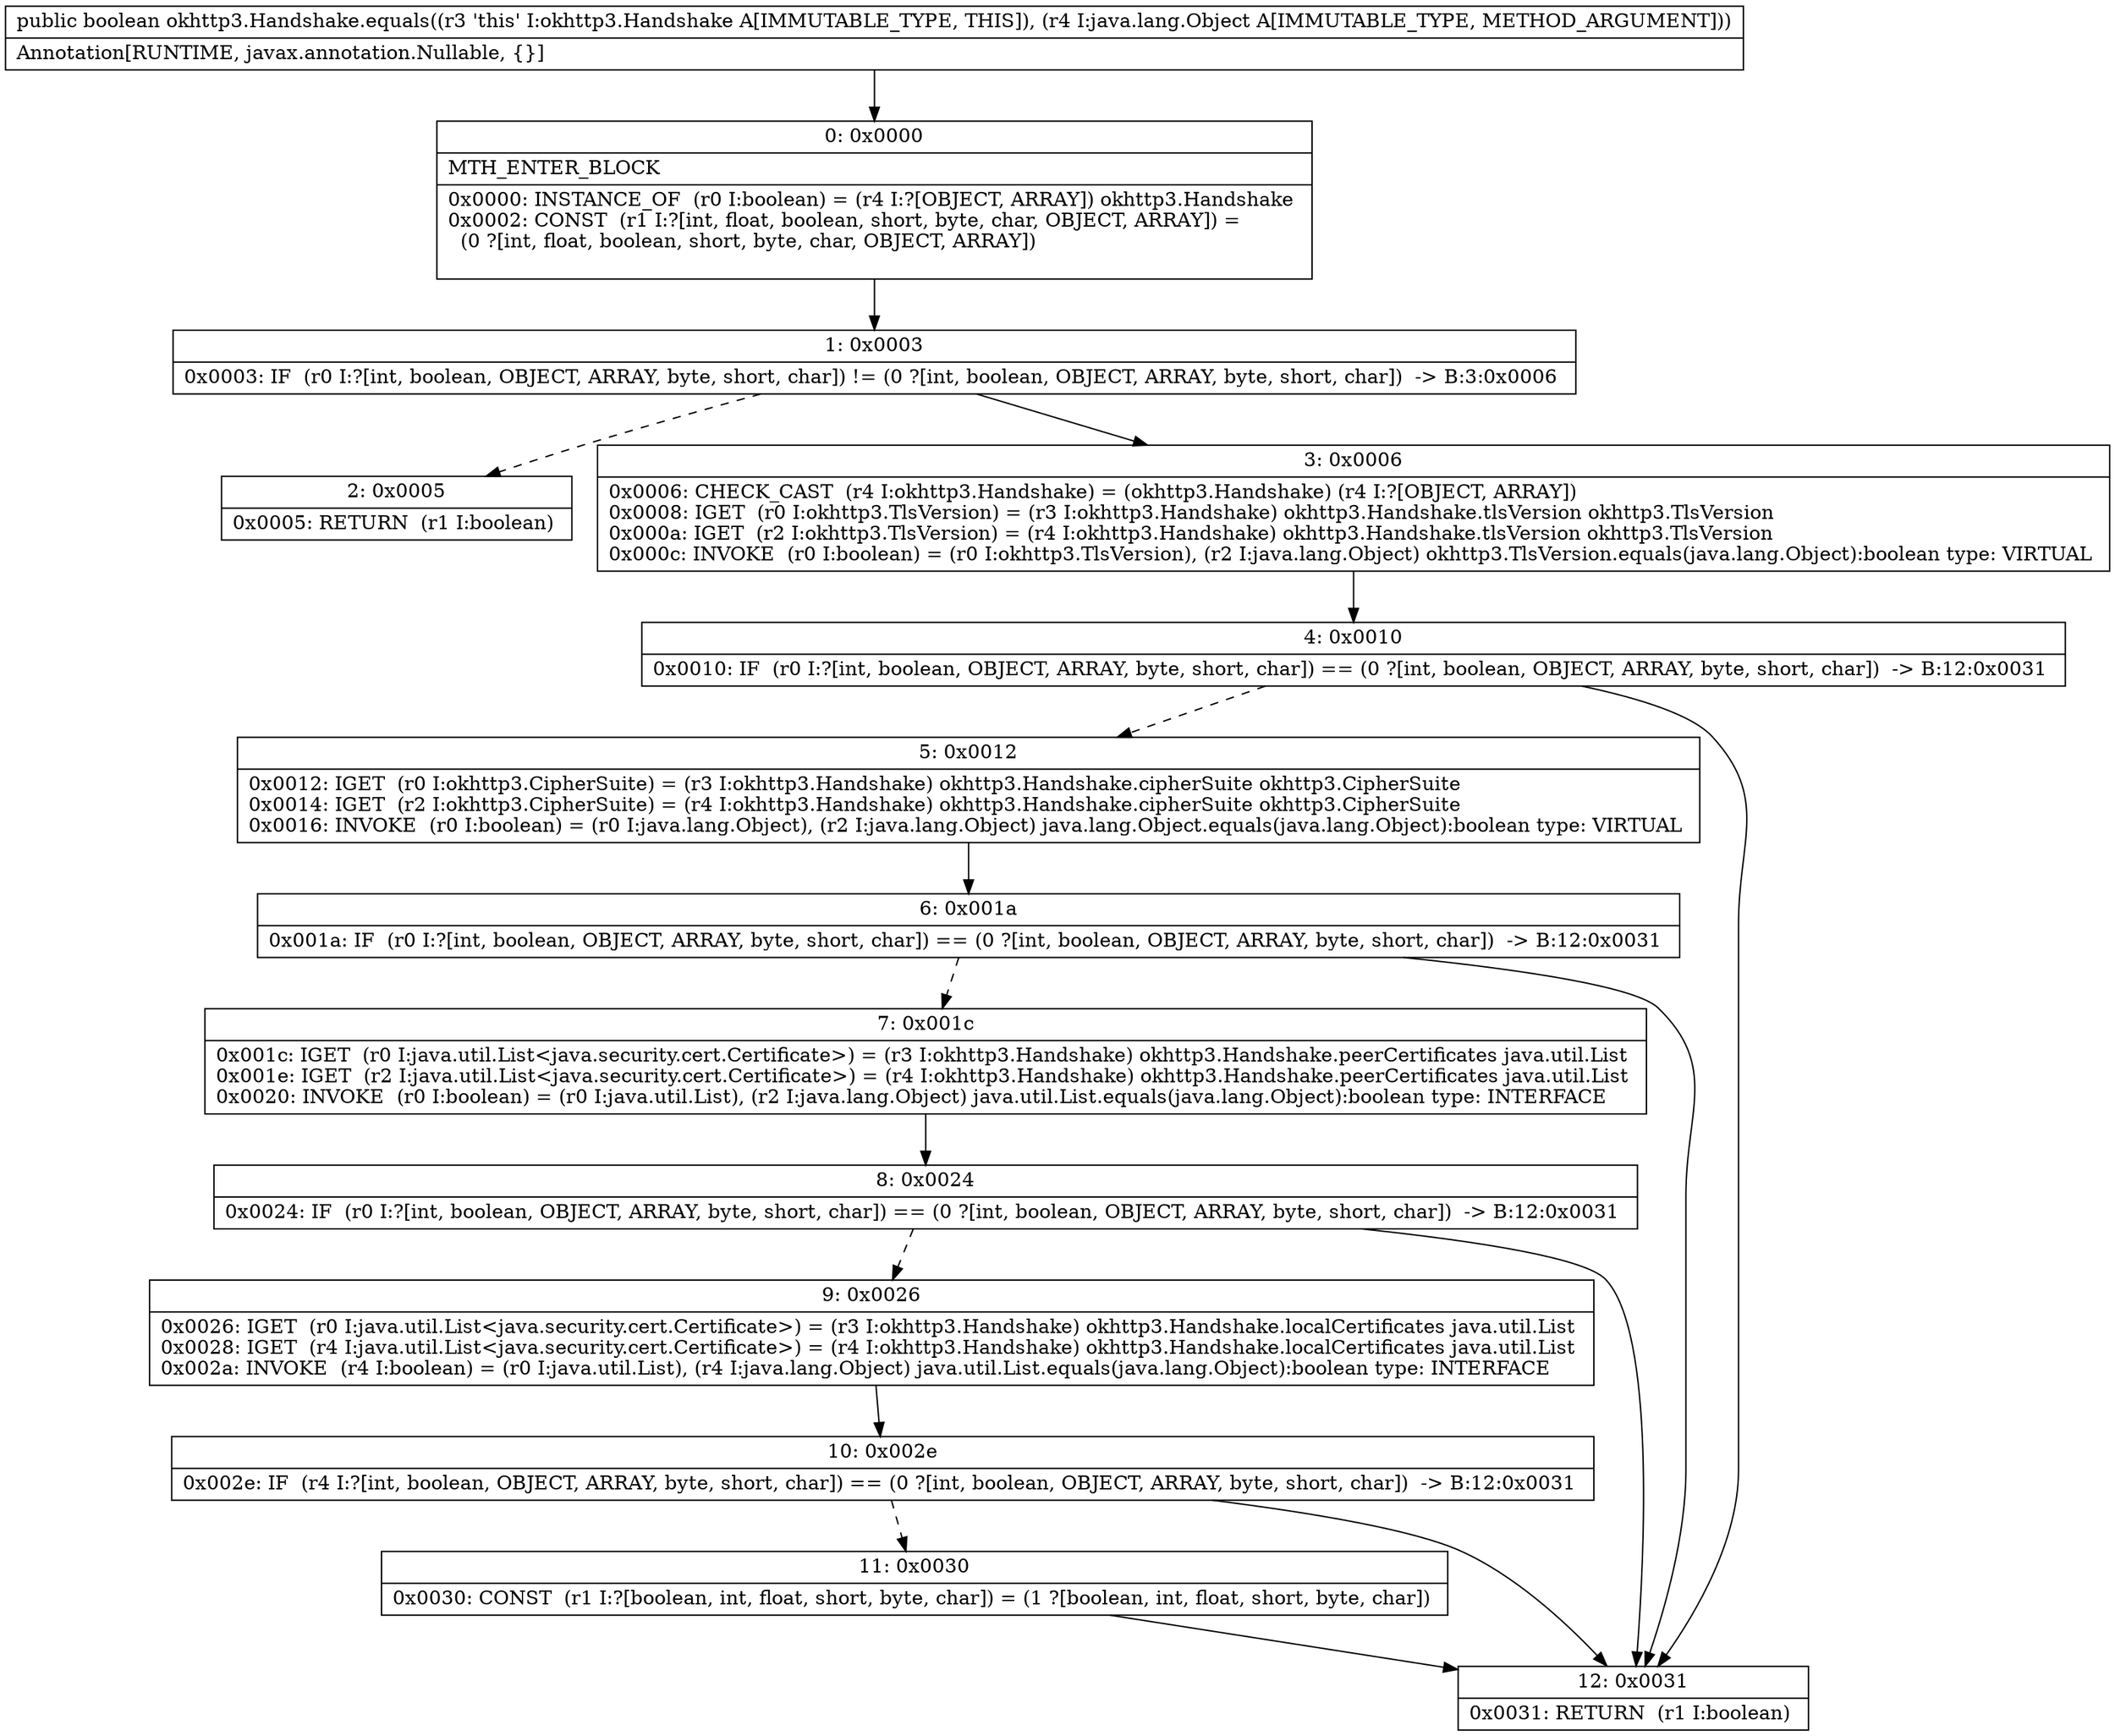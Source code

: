 digraph "CFG forokhttp3.Handshake.equals(Ljava\/lang\/Object;)Z" {
Node_0 [shape=record,label="{0\:\ 0x0000|MTH_ENTER_BLOCK\l|0x0000: INSTANCE_OF  (r0 I:boolean) = (r4 I:?[OBJECT, ARRAY]) okhttp3.Handshake \l0x0002: CONST  (r1 I:?[int, float, boolean, short, byte, char, OBJECT, ARRAY]) = \l  (0 ?[int, float, boolean, short, byte, char, OBJECT, ARRAY])\l \l}"];
Node_1 [shape=record,label="{1\:\ 0x0003|0x0003: IF  (r0 I:?[int, boolean, OBJECT, ARRAY, byte, short, char]) != (0 ?[int, boolean, OBJECT, ARRAY, byte, short, char])  \-\> B:3:0x0006 \l}"];
Node_2 [shape=record,label="{2\:\ 0x0005|0x0005: RETURN  (r1 I:boolean) \l}"];
Node_3 [shape=record,label="{3\:\ 0x0006|0x0006: CHECK_CAST  (r4 I:okhttp3.Handshake) = (okhttp3.Handshake) (r4 I:?[OBJECT, ARRAY]) \l0x0008: IGET  (r0 I:okhttp3.TlsVersion) = (r3 I:okhttp3.Handshake) okhttp3.Handshake.tlsVersion okhttp3.TlsVersion \l0x000a: IGET  (r2 I:okhttp3.TlsVersion) = (r4 I:okhttp3.Handshake) okhttp3.Handshake.tlsVersion okhttp3.TlsVersion \l0x000c: INVOKE  (r0 I:boolean) = (r0 I:okhttp3.TlsVersion), (r2 I:java.lang.Object) okhttp3.TlsVersion.equals(java.lang.Object):boolean type: VIRTUAL \l}"];
Node_4 [shape=record,label="{4\:\ 0x0010|0x0010: IF  (r0 I:?[int, boolean, OBJECT, ARRAY, byte, short, char]) == (0 ?[int, boolean, OBJECT, ARRAY, byte, short, char])  \-\> B:12:0x0031 \l}"];
Node_5 [shape=record,label="{5\:\ 0x0012|0x0012: IGET  (r0 I:okhttp3.CipherSuite) = (r3 I:okhttp3.Handshake) okhttp3.Handshake.cipherSuite okhttp3.CipherSuite \l0x0014: IGET  (r2 I:okhttp3.CipherSuite) = (r4 I:okhttp3.Handshake) okhttp3.Handshake.cipherSuite okhttp3.CipherSuite \l0x0016: INVOKE  (r0 I:boolean) = (r0 I:java.lang.Object), (r2 I:java.lang.Object) java.lang.Object.equals(java.lang.Object):boolean type: VIRTUAL \l}"];
Node_6 [shape=record,label="{6\:\ 0x001a|0x001a: IF  (r0 I:?[int, boolean, OBJECT, ARRAY, byte, short, char]) == (0 ?[int, boolean, OBJECT, ARRAY, byte, short, char])  \-\> B:12:0x0031 \l}"];
Node_7 [shape=record,label="{7\:\ 0x001c|0x001c: IGET  (r0 I:java.util.List\<java.security.cert.Certificate\>) = (r3 I:okhttp3.Handshake) okhttp3.Handshake.peerCertificates java.util.List \l0x001e: IGET  (r2 I:java.util.List\<java.security.cert.Certificate\>) = (r4 I:okhttp3.Handshake) okhttp3.Handshake.peerCertificates java.util.List \l0x0020: INVOKE  (r0 I:boolean) = (r0 I:java.util.List), (r2 I:java.lang.Object) java.util.List.equals(java.lang.Object):boolean type: INTERFACE \l}"];
Node_8 [shape=record,label="{8\:\ 0x0024|0x0024: IF  (r0 I:?[int, boolean, OBJECT, ARRAY, byte, short, char]) == (0 ?[int, boolean, OBJECT, ARRAY, byte, short, char])  \-\> B:12:0x0031 \l}"];
Node_9 [shape=record,label="{9\:\ 0x0026|0x0026: IGET  (r0 I:java.util.List\<java.security.cert.Certificate\>) = (r3 I:okhttp3.Handshake) okhttp3.Handshake.localCertificates java.util.List \l0x0028: IGET  (r4 I:java.util.List\<java.security.cert.Certificate\>) = (r4 I:okhttp3.Handshake) okhttp3.Handshake.localCertificates java.util.List \l0x002a: INVOKE  (r4 I:boolean) = (r0 I:java.util.List), (r4 I:java.lang.Object) java.util.List.equals(java.lang.Object):boolean type: INTERFACE \l}"];
Node_10 [shape=record,label="{10\:\ 0x002e|0x002e: IF  (r4 I:?[int, boolean, OBJECT, ARRAY, byte, short, char]) == (0 ?[int, boolean, OBJECT, ARRAY, byte, short, char])  \-\> B:12:0x0031 \l}"];
Node_11 [shape=record,label="{11\:\ 0x0030|0x0030: CONST  (r1 I:?[boolean, int, float, short, byte, char]) = (1 ?[boolean, int, float, short, byte, char]) \l}"];
Node_12 [shape=record,label="{12\:\ 0x0031|0x0031: RETURN  (r1 I:boolean) \l}"];
MethodNode[shape=record,label="{public boolean okhttp3.Handshake.equals((r3 'this' I:okhttp3.Handshake A[IMMUTABLE_TYPE, THIS]), (r4 I:java.lang.Object A[IMMUTABLE_TYPE, METHOD_ARGUMENT]))  | Annotation[RUNTIME, javax.annotation.Nullable, \{\}]\l}"];
MethodNode -> Node_0;
Node_0 -> Node_1;
Node_1 -> Node_2[style=dashed];
Node_1 -> Node_3;
Node_3 -> Node_4;
Node_4 -> Node_5[style=dashed];
Node_4 -> Node_12;
Node_5 -> Node_6;
Node_6 -> Node_7[style=dashed];
Node_6 -> Node_12;
Node_7 -> Node_8;
Node_8 -> Node_9[style=dashed];
Node_8 -> Node_12;
Node_9 -> Node_10;
Node_10 -> Node_11[style=dashed];
Node_10 -> Node_12;
Node_11 -> Node_12;
}


